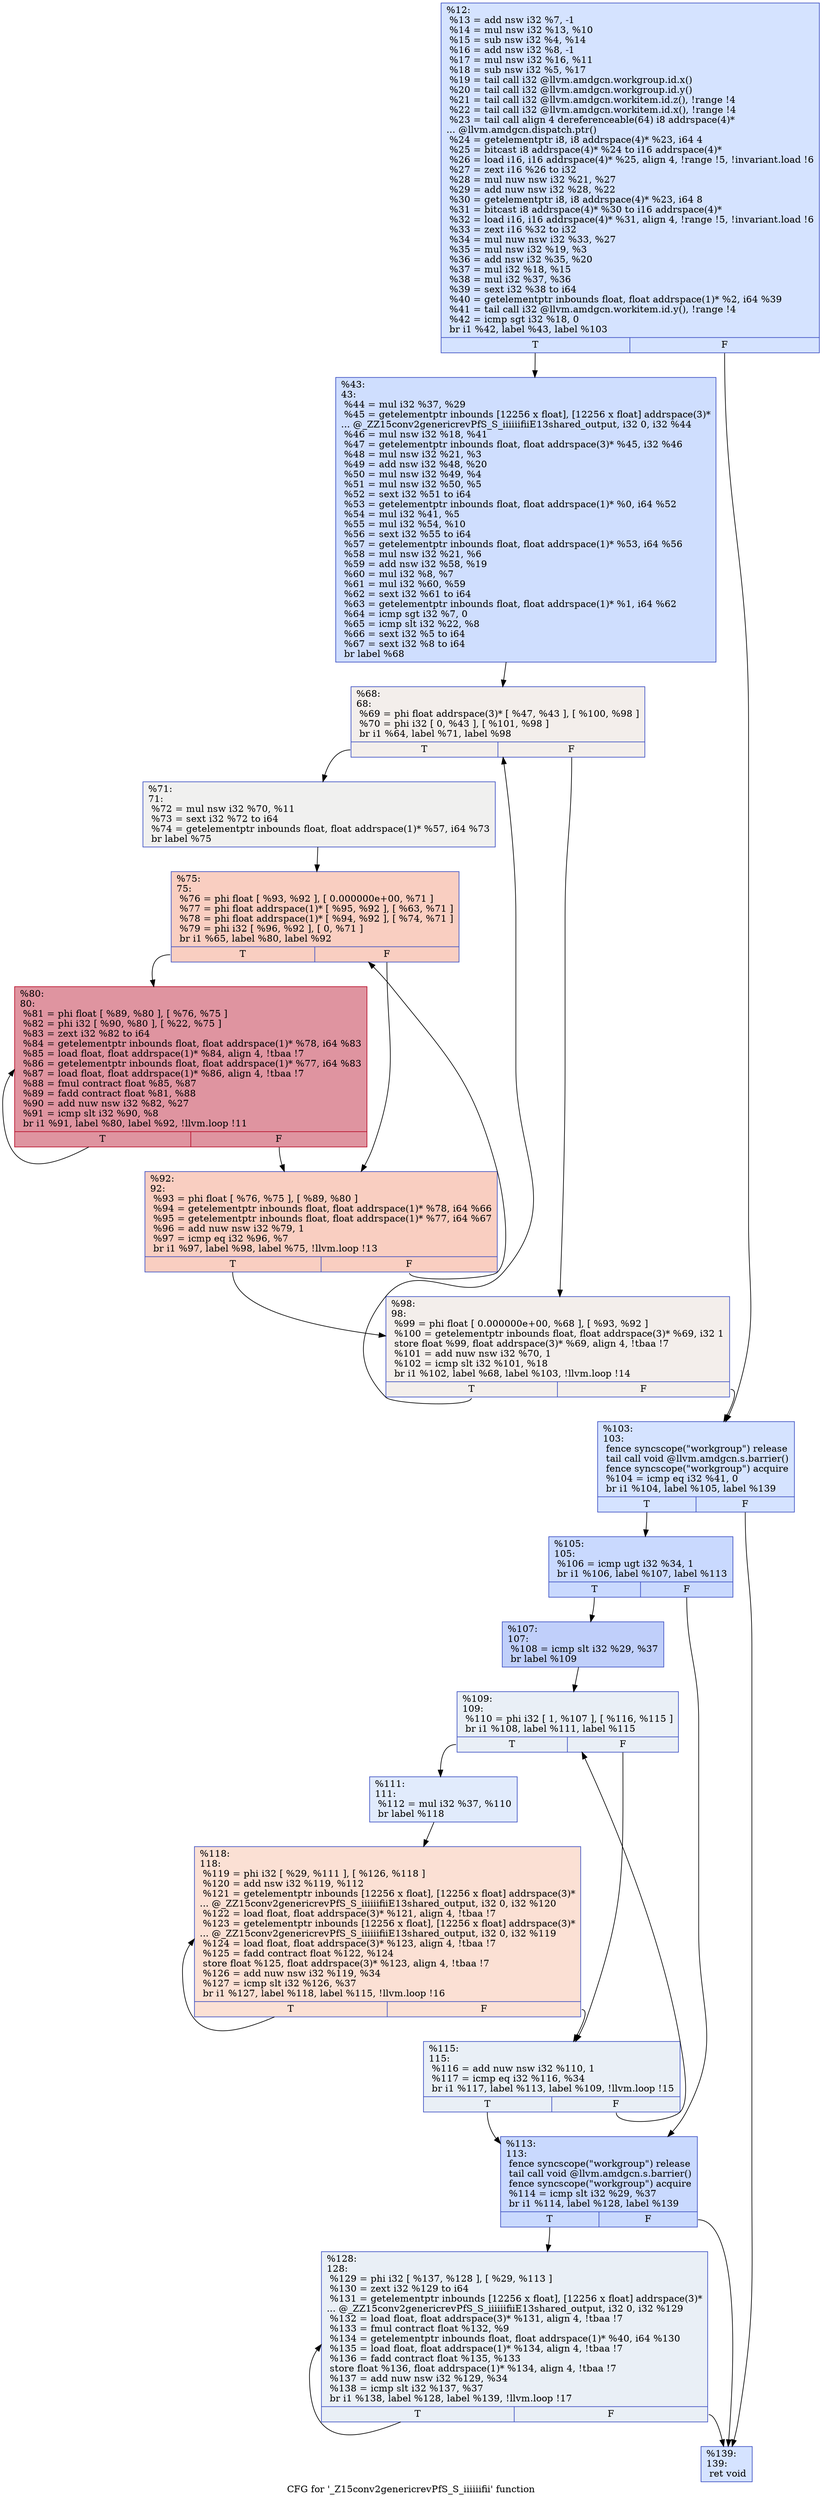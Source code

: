 digraph "CFG for '_Z15conv2genericrevPfS_S_iiiiiifii' function" {
	label="CFG for '_Z15conv2genericrevPfS_S_iiiiiifii' function";

	Node0x5685250 [shape=record,color="#3d50c3ff", style=filled, fillcolor="#a1c0ff70",label="{%12:\l  %13 = add nsw i32 %7, -1\l  %14 = mul nsw i32 %13, %10\l  %15 = sub nsw i32 %4, %14\l  %16 = add nsw i32 %8, -1\l  %17 = mul nsw i32 %16, %11\l  %18 = sub nsw i32 %5, %17\l  %19 = tail call i32 @llvm.amdgcn.workgroup.id.x()\l  %20 = tail call i32 @llvm.amdgcn.workgroup.id.y()\l  %21 = tail call i32 @llvm.amdgcn.workitem.id.z(), !range !4\l  %22 = tail call i32 @llvm.amdgcn.workitem.id.x(), !range !4\l  %23 = tail call align 4 dereferenceable(64) i8 addrspace(4)*\l... @llvm.amdgcn.dispatch.ptr()\l  %24 = getelementptr i8, i8 addrspace(4)* %23, i64 4\l  %25 = bitcast i8 addrspace(4)* %24 to i16 addrspace(4)*\l  %26 = load i16, i16 addrspace(4)* %25, align 4, !range !5, !invariant.load !6\l  %27 = zext i16 %26 to i32\l  %28 = mul nuw nsw i32 %21, %27\l  %29 = add nuw nsw i32 %28, %22\l  %30 = getelementptr i8, i8 addrspace(4)* %23, i64 8\l  %31 = bitcast i8 addrspace(4)* %30 to i16 addrspace(4)*\l  %32 = load i16, i16 addrspace(4)* %31, align 4, !range !5, !invariant.load !6\l  %33 = zext i16 %32 to i32\l  %34 = mul nuw nsw i32 %33, %27\l  %35 = mul nsw i32 %19, %3\l  %36 = add nsw i32 %35, %20\l  %37 = mul i32 %18, %15\l  %38 = mul i32 %37, %36\l  %39 = sext i32 %38 to i64\l  %40 = getelementptr inbounds float, float addrspace(1)* %2, i64 %39\l  %41 = tail call i32 @llvm.amdgcn.workitem.id.y(), !range !4\l  %42 = icmp sgt i32 %18, 0\l  br i1 %42, label %43, label %103\l|{<s0>T|<s1>F}}"];
	Node0x5685250:s0 -> Node0x5689be0;
	Node0x5685250:s1 -> Node0x5689c70;
	Node0x5689be0 [shape=record,color="#3d50c3ff", style=filled, fillcolor="#93b5fe70",label="{%43:\l43:                                               \l  %44 = mul i32 %37, %29\l  %45 = getelementptr inbounds [12256 x float], [12256 x float] addrspace(3)*\l... @_ZZ15conv2genericrevPfS_S_iiiiiifiiE13shared_output, i32 0, i32 %44\l  %46 = mul nsw i32 %18, %41\l  %47 = getelementptr inbounds float, float addrspace(3)* %45, i32 %46\l  %48 = mul nsw i32 %21, %3\l  %49 = add nsw i32 %48, %20\l  %50 = mul nsw i32 %49, %4\l  %51 = mul nsw i32 %50, %5\l  %52 = sext i32 %51 to i64\l  %53 = getelementptr inbounds float, float addrspace(1)* %0, i64 %52\l  %54 = mul i32 %41, %5\l  %55 = mul i32 %54, %10\l  %56 = sext i32 %55 to i64\l  %57 = getelementptr inbounds float, float addrspace(1)* %53, i64 %56\l  %58 = mul nsw i32 %21, %6\l  %59 = add nsw i32 %58, %19\l  %60 = mul i32 %8, %7\l  %61 = mul i32 %60, %59\l  %62 = sext i32 %61 to i64\l  %63 = getelementptr inbounds float, float addrspace(1)* %1, i64 %62\l  %64 = icmp sgt i32 %7, 0\l  %65 = icmp slt i32 %22, %8\l  %66 = sext i32 %5 to i64\l  %67 = sext i32 %8 to i64\l  br label %68\l}"];
	Node0x5689be0 -> Node0x5689520;
	Node0x5689520 [shape=record,color="#3d50c3ff", style=filled, fillcolor="#e5d8d170",label="{%68:\l68:                                               \l  %69 = phi float addrspace(3)* [ %47, %43 ], [ %100, %98 ]\l  %70 = phi i32 [ 0, %43 ], [ %101, %98 ]\l  br i1 %64, label %71, label %98\l|{<s0>T|<s1>F}}"];
	Node0x5689520:s0 -> Node0x568b0a0;
	Node0x5689520:s1 -> Node0x5689570;
	Node0x568b0a0 [shape=record,color="#3d50c3ff", style=filled, fillcolor="#dedcdb70",label="{%71:\l71:                                               \l  %72 = mul nsw i32 %70, %11\l  %73 = sext i32 %72 to i64\l  %74 = getelementptr inbounds float, float addrspace(1)* %57, i64 %73\l  br label %75\l}"];
	Node0x568b0a0 -> Node0x568b380;
	Node0x568b380 [shape=record,color="#3d50c3ff", style=filled, fillcolor="#f2907270",label="{%75:\l75:                                               \l  %76 = phi float [ %93, %92 ], [ 0.000000e+00, %71 ]\l  %77 = phi float addrspace(1)* [ %95, %92 ], [ %63, %71 ]\l  %78 = phi float addrspace(1)* [ %94, %92 ], [ %74, %71 ]\l  %79 = phi i32 [ %96, %92 ], [ 0, %71 ]\l  br i1 %65, label %80, label %92\l|{<s0>T|<s1>F}}"];
	Node0x568b380:s0 -> Node0x568c360;
	Node0x568b380:s1 -> Node0x568b470;
	Node0x568c360 [shape=record,color="#b70d28ff", style=filled, fillcolor="#b70d2870",label="{%80:\l80:                                               \l  %81 = phi float [ %89, %80 ], [ %76, %75 ]\l  %82 = phi i32 [ %90, %80 ], [ %22, %75 ]\l  %83 = zext i32 %82 to i64\l  %84 = getelementptr inbounds float, float addrspace(1)* %78, i64 %83\l  %85 = load float, float addrspace(1)* %84, align 4, !tbaa !7\l  %86 = getelementptr inbounds float, float addrspace(1)* %77, i64 %83\l  %87 = load float, float addrspace(1)* %86, align 4, !tbaa !7\l  %88 = fmul contract float %85, %87\l  %89 = fadd contract float %81, %88\l  %90 = add nuw nsw i32 %82, %27\l  %91 = icmp slt i32 %90, %8\l  br i1 %91, label %80, label %92, !llvm.loop !11\l|{<s0>T|<s1>F}}"];
	Node0x568c360:s0 -> Node0x568c360;
	Node0x568c360:s1 -> Node0x568b470;
	Node0x568b470 [shape=record,color="#3d50c3ff", style=filled, fillcolor="#f2907270",label="{%92:\l92:                                               \l  %93 = phi float [ %76, %75 ], [ %89, %80 ]\l  %94 = getelementptr inbounds float, float addrspace(1)* %78, i64 %66\l  %95 = getelementptr inbounds float, float addrspace(1)* %77, i64 %67\l  %96 = add nuw nsw i32 %79, 1\l  %97 = icmp eq i32 %96, %7\l  br i1 %97, label %98, label %75, !llvm.loop !13\l|{<s0>T|<s1>F}}"];
	Node0x568b470:s0 -> Node0x5689570;
	Node0x568b470:s1 -> Node0x568b380;
	Node0x5689570 [shape=record,color="#3d50c3ff", style=filled, fillcolor="#e5d8d170",label="{%98:\l98:                                               \l  %99 = phi float [ 0.000000e+00, %68 ], [ %93, %92 ]\l  %100 = getelementptr inbounds float, float addrspace(3)* %69, i32 1\l  store float %99, float addrspace(3)* %69, align 4, !tbaa !7\l  %101 = add nuw nsw i32 %70, 1\l  %102 = icmp slt i32 %101, %18\l  br i1 %102, label %68, label %103, !llvm.loop !14\l|{<s0>T|<s1>F}}"];
	Node0x5689570:s0 -> Node0x5689520;
	Node0x5689570:s1 -> Node0x5689c70;
	Node0x5689c70 [shape=record,color="#3d50c3ff", style=filled, fillcolor="#a1c0ff70",label="{%103:\l103:                                              \l  fence syncscope(\"workgroup\") release\l  tail call void @llvm.amdgcn.s.barrier()\l  fence syncscope(\"workgroup\") acquire\l  %104 = icmp eq i32 %41, 0\l  br i1 %104, label %105, label %139\l|{<s0>T|<s1>F}}"];
	Node0x5689c70:s0 -> Node0x568df60;
	Node0x5689c70:s1 -> Node0x568dfb0;
	Node0x568df60 [shape=record,color="#3d50c3ff", style=filled, fillcolor="#85a8fc70",label="{%105:\l105:                                              \l  %106 = icmp ugt i32 %34, 1\l  br i1 %106, label %107, label %113\l|{<s0>T|<s1>F}}"];
	Node0x568df60:s0 -> Node0x568e140;
	Node0x568df60:s1 -> Node0x568e190;
	Node0x568e140 [shape=record,color="#3d50c3ff", style=filled, fillcolor="#7093f370",label="{%107:\l107:                                              \l  %108 = icmp slt i32 %29, %37\l  br label %109\l}"];
	Node0x568e140 -> Node0x568e360;
	Node0x568e360 [shape=record,color="#3d50c3ff", style=filled, fillcolor="#cedaeb70",label="{%109:\l109:                                              \l  %110 = phi i32 [ 1, %107 ], [ %116, %115 ]\l  br i1 %108, label %111, label %115\l|{<s0>T|<s1>F}}"];
	Node0x568e360:s0 -> Node0x568e560;
	Node0x568e360:s1 -> Node0x568e420;
	Node0x568e560 [shape=record,color="#3d50c3ff", style=filled, fillcolor="#bbd1f870",label="{%111:\l111:                                              \l  %112 = mul i32 %37, %110\l  br label %118\l}"];
	Node0x568e560 -> Node0x568e730;
	Node0x568e190 [shape=record,color="#3d50c3ff", style=filled, fillcolor="#85a8fc70",label="{%113:\l113:                                              \l  fence syncscope(\"workgroup\") release\l  tail call void @llvm.amdgcn.s.barrier()\l  fence syncscope(\"workgroup\") acquire\l  %114 = icmp slt i32 %29, %37\l  br i1 %114, label %128, label %139\l|{<s0>T|<s1>F}}"];
	Node0x568e190:s0 -> Node0x568ea30;
	Node0x568e190:s1 -> Node0x568dfb0;
	Node0x568e420 [shape=record,color="#3d50c3ff", style=filled, fillcolor="#cedaeb70",label="{%115:\l115:                                              \l  %116 = add nuw nsw i32 %110, 1\l  %117 = icmp eq i32 %116, %34\l  br i1 %117, label %113, label %109, !llvm.loop !15\l|{<s0>T|<s1>F}}"];
	Node0x568e420:s0 -> Node0x568e190;
	Node0x568e420:s1 -> Node0x568e360;
	Node0x568e730 [shape=record,color="#3d50c3ff", style=filled, fillcolor="#f7b99e70",label="{%118:\l118:                                              \l  %119 = phi i32 [ %29, %111 ], [ %126, %118 ]\l  %120 = add nsw i32 %119, %112\l  %121 = getelementptr inbounds [12256 x float], [12256 x float] addrspace(3)*\l... @_ZZ15conv2genericrevPfS_S_iiiiiifiiE13shared_output, i32 0, i32 %120\l  %122 = load float, float addrspace(3)* %121, align 4, !tbaa !7\l  %123 = getelementptr inbounds [12256 x float], [12256 x float] addrspace(3)*\l... @_ZZ15conv2genericrevPfS_S_iiiiiifiiE13shared_output, i32 0, i32 %119\l  %124 = load float, float addrspace(3)* %123, align 4, !tbaa !7\l  %125 = fadd contract float %122, %124\l  store float %125, float addrspace(3)* %123, align 4, !tbaa !7\l  %126 = add nuw nsw i32 %119, %34\l  %127 = icmp slt i32 %126, %37\l  br i1 %127, label %118, label %115, !llvm.loop !16\l|{<s0>T|<s1>F}}"];
	Node0x568e730:s0 -> Node0x568e730;
	Node0x568e730:s1 -> Node0x568e420;
	Node0x568ea30 [shape=record,color="#3d50c3ff", style=filled, fillcolor="#cedaeb70",label="{%128:\l128:                                              \l  %129 = phi i32 [ %137, %128 ], [ %29, %113 ]\l  %130 = zext i32 %129 to i64\l  %131 = getelementptr inbounds [12256 x float], [12256 x float] addrspace(3)*\l... @_ZZ15conv2genericrevPfS_S_iiiiiifiiE13shared_output, i32 0, i32 %129\l  %132 = load float, float addrspace(3)* %131, align 4, !tbaa !7\l  %133 = fmul contract float %132, %9\l  %134 = getelementptr inbounds float, float addrspace(1)* %40, i64 %130\l  %135 = load float, float addrspace(1)* %134, align 4, !tbaa !7\l  %136 = fadd contract float %135, %133\l  store float %136, float addrspace(1)* %134, align 4, !tbaa !7\l  %137 = add nuw nsw i32 %129, %34\l  %138 = icmp slt i32 %137, %37\l  br i1 %138, label %128, label %139, !llvm.loop !17\l|{<s0>T|<s1>F}}"];
	Node0x568ea30:s0 -> Node0x568ea30;
	Node0x568ea30:s1 -> Node0x568dfb0;
	Node0x568dfb0 [shape=record,color="#3d50c3ff", style=filled, fillcolor="#a1c0ff70",label="{%139:\l139:                                              \l  ret void\l}"];
}

